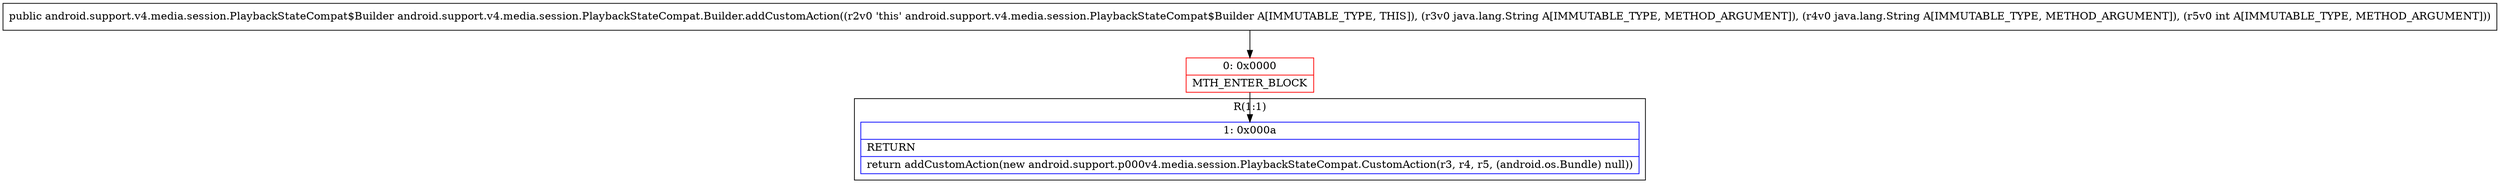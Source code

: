 digraph "CFG forandroid.support.v4.media.session.PlaybackStateCompat.Builder.addCustomAction(Ljava\/lang\/String;Ljava\/lang\/String;I)Landroid\/support\/v4\/media\/session\/PlaybackStateCompat$Builder;" {
subgraph cluster_Region_1370923938 {
label = "R(1:1)";
node [shape=record,color=blue];
Node_1 [shape=record,label="{1\:\ 0x000a|RETURN\l|return addCustomAction(new android.support.p000v4.media.session.PlaybackStateCompat.CustomAction(r3, r4, r5, (android.os.Bundle) null))\l}"];
}
Node_0 [shape=record,color=red,label="{0\:\ 0x0000|MTH_ENTER_BLOCK\l}"];
MethodNode[shape=record,label="{public android.support.v4.media.session.PlaybackStateCompat$Builder android.support.v4.media.session.PlaybackStateCompat.Builder.addCustomAction((r2v0 'this' android.support.v4.media.session.PlaybackStateCompat$Builder A[IMMUTABLE_TYPE, THIS]), (r3v0 java.lang.String A[IMMUTABLE_TYPE, METHOD_ARGUMENT]), (r4v0 java.lang.String A[IMMUTABLE_TYPE, METHOD_ARGUMENT]), (r5v0 int A[IMMUTABLE_TYPE, METHOD_ARGUMENT])) }"];
MethodNode -> Node_0;
Node_0 -> Node_1;
}

